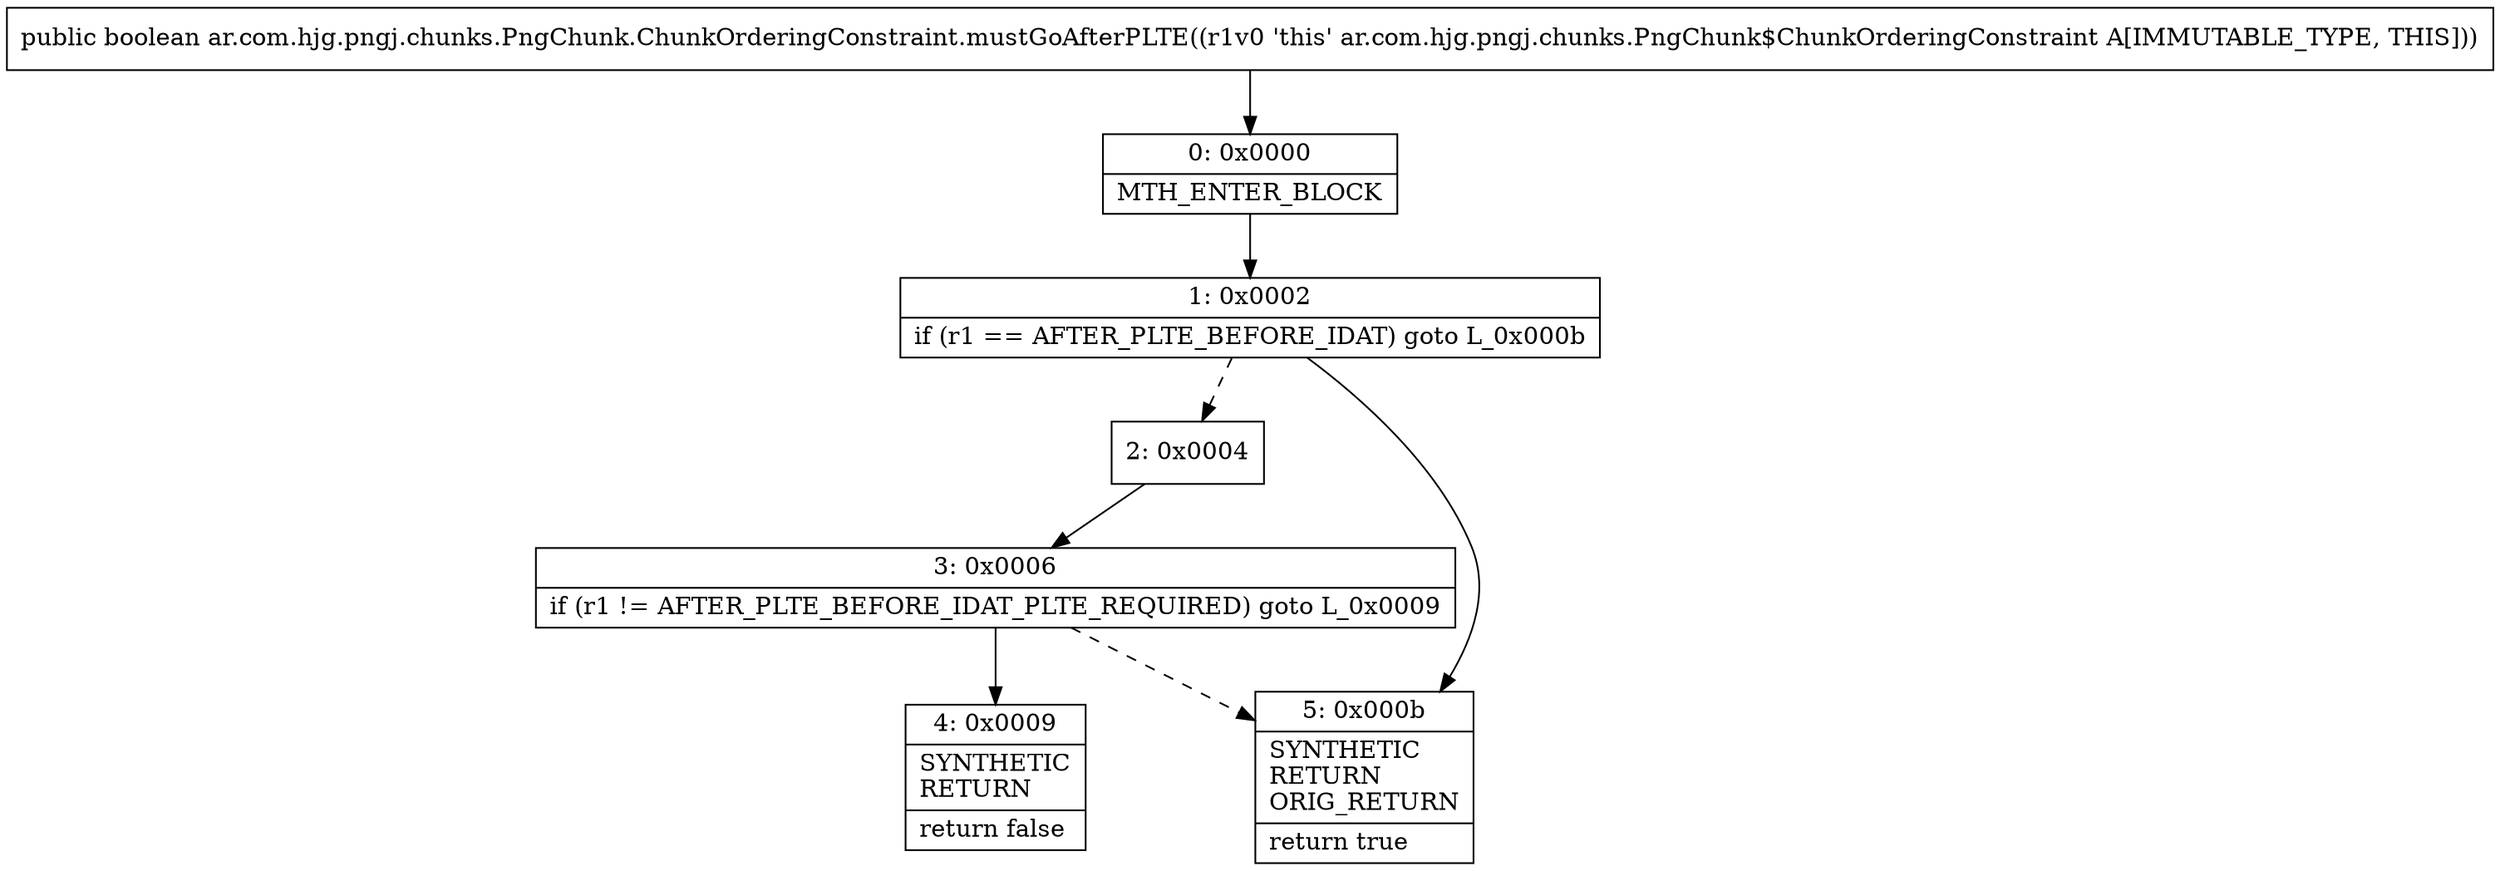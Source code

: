 digraph "CFG forar.com.hjg.pngj.chunks.PngChunk.ChunkOrderingConstraint.mustGoAfterPLTE()Z" {
Node_0 [shape=record,label="{0\:\ 0x0000|MTH_ENTER_BLOCK\l}"];
Node_1 [shape=record,label="{1\:\ 0x0002|if (r1 == AFTER_PLTE_BEFORE_IDAT) goto L_0x000b\l}"];
Node_2 [shape=record,label="{2\:\ 0x0004}"];
Node_3 [shape=record,label="{3\:\ 0x0006|if (r1 != AFTER_PLTE_BEFORE_IDAT_PLTE_REQUIRED) goto L_0x0009\l}"];
Node_4 [shape=record,label="{4\:\ 0x0009|SYNTHETIC\lRETURN\l|return false\l}"];
Node_5 [shape=record,label="{5\:\ 0x000b|SYNTHETIC\lRETURN\lORIG_RETURN\l|return true\l}"];
MethodNode[shape=record,label="{public boolean ar.com.hjg.pngj.chunks.PngChunk.ChunkOrderingConstraint.mustGoAfterPLTE((r1v0 'this' ar.com.hjg.pngj.chunks.PngChunk$ChunkOrderingConstraint A[IMMUTABLE_TYPE, THIS])) }"];
MethodNode -> Node_0;
Node_0 -> Node_1;
Node_1 -> Node_2[style=dashed];
Node_1 -> Node_5;
Node_2 -> Node_3;
Node_3 -> Node_4;
Node_3 -> Node_5[style=dashed];
}

